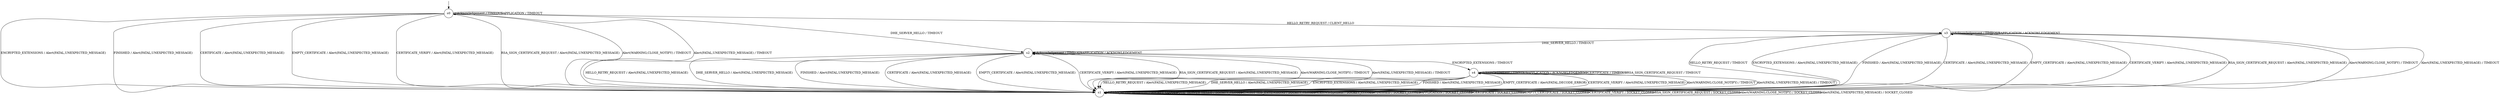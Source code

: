 digraph g {

	s0 [shape="circle" label="s0"];
	s1 [shape="circle" label="s1"];
	s2 [shape="circle" label="s2"];
	s3 [shape="circle" label="s3"];
	s4 [shape="circle" label="s4"];
	s0 -> s3 [label="HELLO_RETRY_REQUEST / CLIENT_HELLO"];
	s0 -> s2 [label="DHE_SERVER_HELLO / TIMEOUT"];
	s0 -> s1 [label="ENCRYPTED_EXTENSIONS / Alert(FATAL,UNEXPECTED_MESSAGE)"];
	s0 -> s0 [label="Acknowledgement / TIMEOUT"];
	s0 -> s1 [label="FINISHED / Alert(FATAL,UNEXPECTED_MESSAGE)"];
	s0 -> s0 [label="APPLICATION / TIMEOUT"];
	s0 -> s1 [label="CERTIFICATE / Alert(FATAL,UNEXPECTED_MESSAGE)"];
	s0 -> s1 [label="EMPTY_CERTIFICATE / Alert(FATAL,UNEXPECTED_MESSAGE)"];
	s0 -> s1 [label="CERTIFICATE_VERIFY / Alert(FATAL,UNEXPECTED_MESSAGE)"];
	s0 -> s1 [label="RSA_SIGN_CERTIFICATE_REQUEST / Alert(FATAL,UNEXPECTED_MESSAGE)"];
	s0 -> s1 [label="Alert(WARNING,CLOSE_NOTIFY) / TIMEOUT"];
	s0 -> s1 [label="Alert(FATAL,UNEXPECTED_MESSAGE) / TIMEOUT"];
	s1 -> s1 [label="HELLO_RETRY_REQUEST / SOCKET_CLOSED"];
	s1 -> s1 [label="DHE_SERVER_HELLO / SOCKET_CLOSED"];
	s1 -> s1 [label="ENCRYPTED_EXTENSIONS / SOCKET_CLOSED"];
	s1 -> s1 [label="Acknowledgement / SOCKET_CLOSED"];
	s1 -> s1 [label="FINISHED / SOCKET_CLOSED"];
	s1 -> s1 [label="APPLICATION / SOCKET_CLOSED"];
	s1 -> s1 [label="CERTIFICATE / SOCKET_CLOSED"];
	s1 -> s1 [label="EMPTY_CERTIFICATE / SOCKET_CLOSED"];
	s1 -> s1 [label="CERTIFICATE_VERIFY / SOCKET_CLOSED"];
	s1 -> s1 [label="RSA_SIGN_CERTIFICATE_REQUEST / SOCKET_CLOSED"];
	s1 -> s1 [label="Alert(WARNING,CLOSE_NOTIFY) / SOCKET_CLOSED"];
	s1 -> s1 [label="Alert(FATAL,UNEXPECTED_MESSAGE) / SOCKET_CLOSED"];
	s2 -> s1 [label="HELLO_RETRY_REQUEST / Alert(FATAL,UNEXPECTED_MESSAGE)"];
	s2 -> s1 [label="DHE_SERVER_HELLO / Alert(FATAL,UNEXPECTED_MESSAGE)"];
	s2 -> s4 [label="ENCRYPTED_EXTENSIONS / TIMEOUT"];
	s2 -> s2 [label="Acknowledgement / TIMEOUT"];
	s2 -> s1 [label="FINISHED / Alert(FATAL,UNEXPECTED_MESSAGE)"];
	s2 -> s2 [label="APPLICATION / ACKNOWLEDGEMENT"];
	s2 -> s1 [label="CERTIFICATE / Alert(FATAL,UNEXPECTED_MESSAGE)"];
	s2 -> s1 [label="EMPTY_CERTIFICATE / Alert(FATAL,UNEXPECTED_MESSAGE)"];
	s2 -> s1 [label="CERTIFICATE_VERIFY / Alert(FATAL,UNEXPECTED_MESSAGE)"];
	s2 -> s1 [label="RSA_SIGN_CERTIFICATE_REQUEST / Alert(FATAL,UNEXPECTED_MESSAGE)"];
	s2 -> s1 [label="Alert(WARNING,CLOSE_NOTIFY) / TIMEOUT"];
	s2 -> s1 [label="Alert(FATAL,UNEXPECTED_MESSAGE) / TIMEOUT"];
	s3 -> s1 [label="HELLO_RETRY_REQUEST / TIMEOUT"];
	s3 -> s2 [label="DHE_SERVER_HELLO / TIMEOUT"];
	s3 -> s1 [label="ENCRYPTED_EXTENSIONS / Alert(FATAL,UNEXPECTED_MESSAGE)"];
	s3 -> s3 [label="Acknowledgement / TIMEOUT"];
	s3 -> s1 [label="FINISHED / Alert(FATAL,UNEXPECTED_MESSAGE)"];
	s3 -> s3 [label="APPLICATION / ACKNOWLEDGEMENT"];
	s3 -> s1 [label="CERTIFICATE / Alert(FATAL,UNEXPECTED_MESSAGE)"];
	s3 -> s1 [label="EMPTY_CERTIFICATE / Alert(FATAL,UNEXPECTED_MESSAGE)"];
	s3 -> s1 [label="CERTIFICATE_VERIFY / Alert(FATAL,UNEXPECTED_MESSAGE)"];
	s3 -> s1 [label="RSA_SIGN_CERTIFICATE_REQUEST / Alert(FATAL,UNEXPECTED_MESSAGE)"];
	s3 -> s1 [label="Alert(WARNING,CLOSE_NOTIFY) / TIMEOUT"];
	s3 -> s1 [label="Alert(FATAL,UNEXPECTED_MESSAGE) / TIMEOUT"];
	s4 -> s1 [label="HELLO_RETRY_REQUEST / Alert(FATAL,UNEXPECTED_MESSAGE)"];
	s4 -> s1 [label="DHE_SERVER_HELLO / Alert(FATAL,UNEXPECTED_MESSAGE)"];
	s4 -> s1 [label="ENCRYPTED_EXTENSIONS / Alert(FATAL,UNEXPECTED_MESSAGE)"];
	s4 -> s4 [label="Acknowledgement / TIMEOUT"];
	s4 -> s1 [label="FINISHED / Alert(FATAL,UNEXPECTED_MESSAGE)"];
	s4 -> s4 [label="APPLICATION / ACKNOWLEDGEMENT"];
	s4 -> s4 [label="CERTIFICATE / TIMEOUT"];
	s4 -> s1 [label="EMPTY_CERTIFICATE / Alert(FATAL,DECODE_ERROR)"];
	s4 -> s1 [label="CERTIFICATE_VERIFY / Alert(FATAL,UNEXPECTED_MESSAGE)"];
	s4 -> s4 [label="RSA_SIGN_CERTIFICATE_REQUEST / TIMEOUT"];
	s4 -> s1 [label="Alert(WARNING,CLOSE_NOTIFY) / TIMEOUT"];
	s4 -> s1 [label="Alert(FATAL,UNEXPECTED_MESSAGE) / TIMEOUT"];

__start0 [label="" shape="none" width="0" height="0"];
__start0 -> s0;

}

